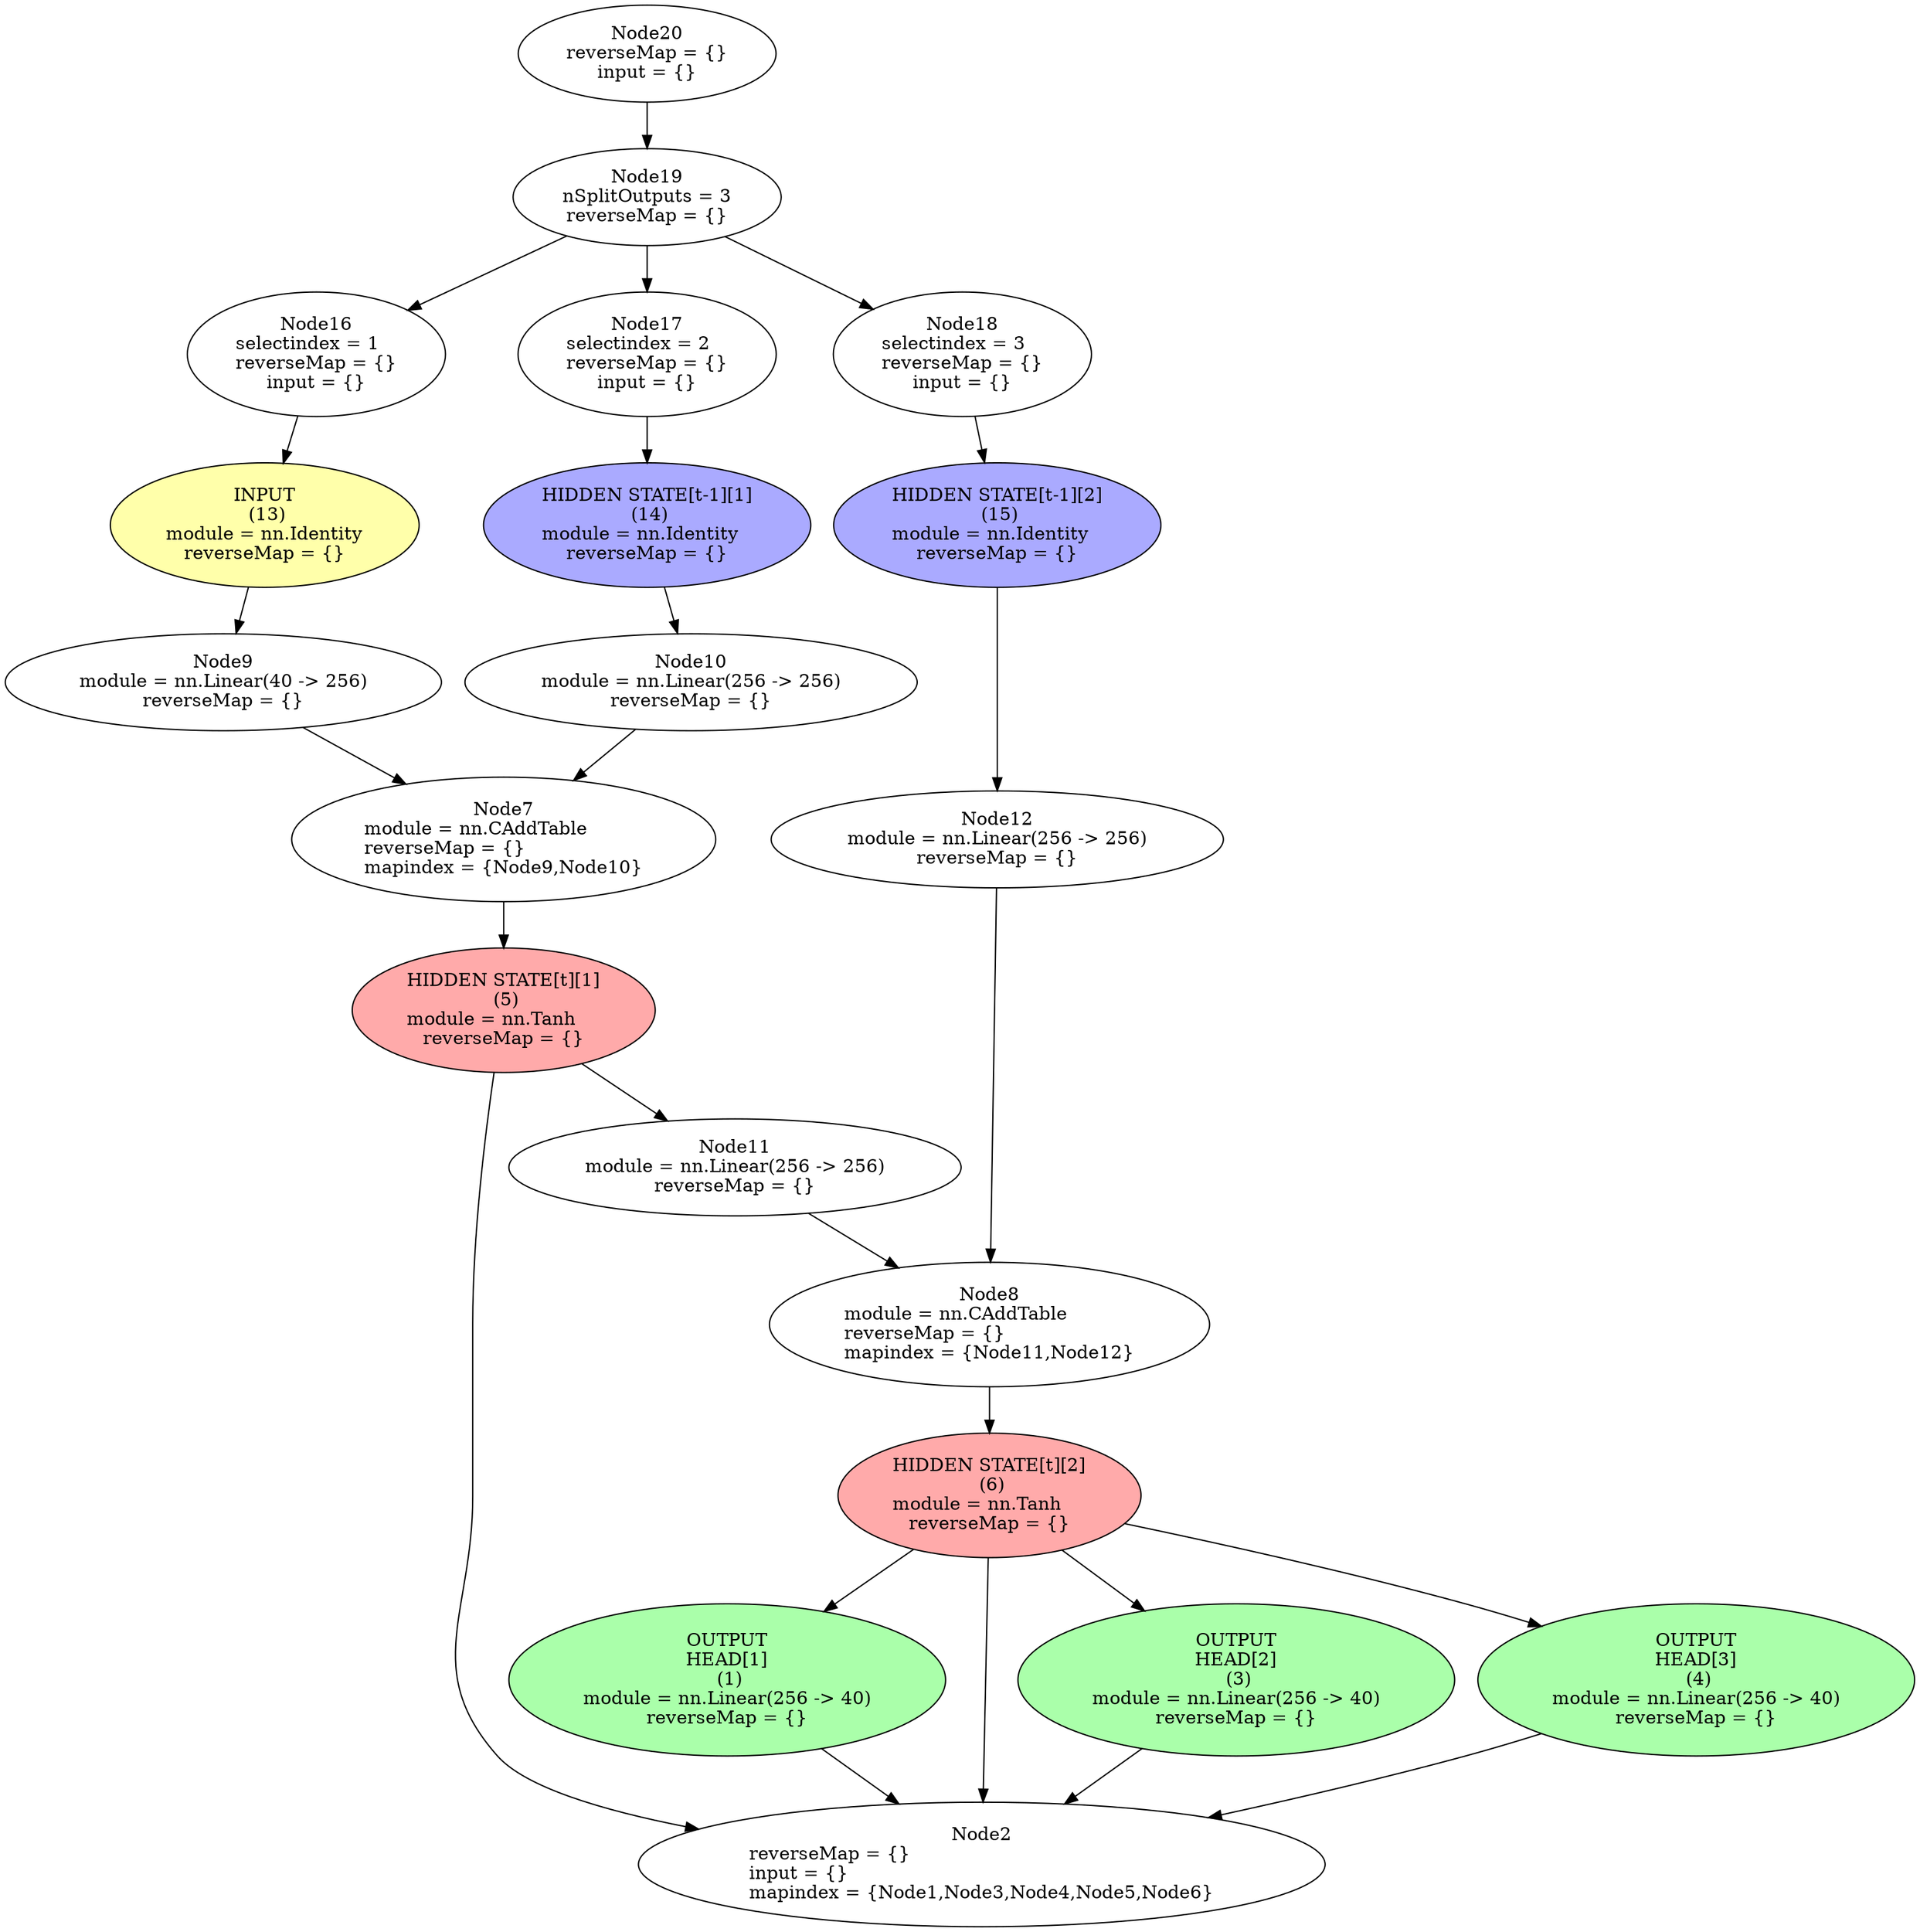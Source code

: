 digraph G {
	graph [bb="0,0,1195.3,1486.4"];
	node [label="\N",
		shape=oval
	];
	n1	 [fillcolor="#aaffaa",
		height=1.6303,
		label="OUTPUT\nHEAD[1]\n (1)\nmodule = nn.Linear(256 -> 40)\lreverseMap = {}",
		pos="452.64,190.86",
		style=filled,
		tooltip="[/home/marcin/torch/install/share/lua/5.3/nngraph/init.lua]:76_",
		width=3.7123];
	n2	 [height=1.3356,
		label="Node2\nreverseMap = {}\linput = {}\lmapindex = {Node1,Node3,Node4,Node5,Node6}",
		pos="614.64,48.083",
		tooltip="[[C]]:-1_",
		width=5.7943];
	n1 -> n2	 [pos="e,562.2,94.652 512.05,138.24 525.91,126.19 540.69,113.35 554.59,101.27"];
	n3	 [fillcolor="#aaffaa",
		height=1.6303,
		label="OUTPUT\nHEAD[2]\n (3)\nmodule = nn.Linear(256 -> 40)\lreverseMap = {}",
		pos="776.64,190.86",
		style=filled,
		tooltip="[/home/marcin/torch/install/share/lua/5.3/nngraph/init.lua]:76_",
		width=3.7123];
	n3 -> n2	 [pos="e,667.08,94.652 717.24,138.24 703.37,126.19 688.6,113.35 674.7,101.27"];
	n4	 [fillcolor="#aaffaa",
		height=1.6303,
		label="OUTPUT\nHEAD[3]\n (4)\nmodule = nn.Linear(256 -> 40)\lreverseMap = {}",
		pos="1061.6,190.86",
		style=filled,
		tooltip="[/home/marcin/torch/install/share/lua/5.3/nngraph/init.lua]:76_",
		width=3.7123];
	n4 -> n2	 [pos="e,755.4,83.65 966.75,149.48 951.13,143.36 935.02,137.36 919.64,132.17 869.93,115.36 814.8,99.521 765.23,86.266"];
	n5	 [fillcolor="#ffaaaa",
		height=1.3356,
		label="HIDDEN STATE[t][1]\n (5)\nmodule = nn.Tanh\lreverseMap = {}",
		pos="314.64,708.92",
		style=filled,
		tooltip="[/home/marcin/torch/install/share/lua/5.3/nngraph/init.lua]:76_",
		width=2.8088];
	n5 -> n2	 [pos="e,447.91,77.077 307.18,660.93 300.14,612.43 290.64,534.53 290.64,466.8 290.64,466.8 290.64,466.8 290.64,332.63 290.64,243.14 252.01,\
200.63 309.64,132.17 327.89,110.49 381.06,92.776 437.99,79.362"];
	n11	 [height=1.041,
		label="Node11\nmodule = nn.Linear(256 -> 256)\lreverseMap = {}",
		pos="457.64,587.36",
		tooltip="[/home/marcin/torch/install/share/lua/5.3/nngraph/init.lua]:76_",
		width=3.8498];
	n5 -> n11	 [pos="e,415.95,623.21 363.86,666.77 378.17,654.8 393.81,641.73 408.14,629.74"];
	n6	 [fillcolor="#ffaaaa",
		height=1.3356,
		label="HIDDEN STATE[t][2]\n (6)\nmodule = nn.Tanh\lreverseMap = {}",
		pos="619.64,333.63",
		style=filled,
		tooltip="[/home/marcin/torch/install/share/lua/5.3/nngraph/init.lua]:76_",
		width=2.8088];
	n6 -> n1	 [pos="e,513.64,243.27 570.44,291.15 555.14,278.26 537.99,263.8 521.61,249.99"];
	n6 -> n2	 [pos="e,615.48,96.336 618.81,285.49 617.95,236.33 616.59,159.23 615.66,106.53"];
	n6 -> n3	 [pos="e,718.73,243.78 666.32,290.77 680.33,278.21 695.97,264.19 710.96,250.75"];
	n6 -> n4	 [pos="e,966.74,232.18 708.74,310.84 768.86,295.44 849.68,273.36 919.64,249.55 931.89,245.38 944.6,240.71 957.17,235.89"];
	n7	 [height=1.3356,
		label="Node7\nmodule = nn.CAddTable\lreverseMap = {}\lmapindex = {Node9,Node10}",
		pos="314.64,841.08",
		tooltip="[/home/marcin/torch/install/share/lua/5.3/nngraph/init.lua]:69_",
		width=3.5748];
	n7 -> n5	 [pos="e,314.64,757.02 314.64,792.72 314.64,784.45 314.64,775.77 314.64,767.27"];
	n8	 [height=1.3356,
		label="Node8\nmodule = nn.CAddTable\lreverseMap = {}\lmapindex = {Node11,Node12}",
		pos="619.64,465.8",
		tooltip="[/home/marcin/torch/install/share/lua/5.3/nngraph/init.lua]:69_",
		width=3.7123];
	n8 -> n6	 [pos="e,619.64,381.74 619.64,417.43 619.64,409.17 619.64,400.48 619.64,391.98"];
	n9	 [height=1.041,
		label="Node9\nmodule = nn.Linear(40 -> 256)\lreverseMap = {}",
		pos="133.64,962.64",
		tooltip="[/home/marcin/torch/install/share/lua/5.3/nngraph/init.lua]:76_",
		width=3.7123];
	n9 -> n7	 [pos="e,252.19,883.33 185.03,927.7 203.23,915.67 224.06,901.92 243.61,889"];
	n10	 [height=1.041,
		label="Node10\nmodule = nn.Linear(256 -> 256)\lreverseMap = {}",
		pos="423.64,962.64",
		tooltip="[/home/marcin/torch/install/share/lua/5.3/nngraph/init.lua]:76_",
		width=3.8498];
	n10 -> n7	 [pos="e,355.64,887.05 391.23,926.09 382.25,916.23 372.29,905.32 362.62,894.7"];
	n11 -> n8	 [pos="e,561.96,509.37 504.5,551.77 519.78,540.5 537.04,527.76 553.46,515.64"];
	n12	 [height=1.041,
		label="Node12\nmodule = nn.Linear(256 -> 256)\lreverseMap = {}",
		pos="624.64,841.08",
		tooltip="[/home/marcin/torch/install/share/lua/5.3/nngraph/init.lua]:76_",
		width=3.8498];
	n12 -> n8	 [pos="e,620.28,514.07 624.15,803.27 623.28,738.05 621.45,601.79 620.41,524.16"];
	n13	 [fillcolor="#ffffaa",
		height=1.3356,
		label="INPUT\n (13)\nmodule = nn.Identity\lreverseMap = {}",
		pos="167.64,1084.2",
		style=filled,
		tooltip="[./RNN.lua]:8_",
		width=2.6124];
	n13 -> n9	 [pos="e,144,1000.1 154.3,1036.3 151.82,1027.5 149.22,1018.4 146.74,1009.7"];
	n14	 [fillcolor="#aaaaff",
		height=1.3356,
		label="HIDDEN STATE[t-1][1]\n (14)\nmodule = nn.Identity\lreverseMap = {}",
		pos="388.64,1084.2",
		style=filled,
		tooltip="[./RNN.lua]:10_",
		width=3.0248];
	n14 -> n10	 [pos="e,412.98,1000.1 402.38,1036.3 404.94,1027.5 407.61,1018.4 410.16,1009.7"];
	n15	 [fillcolor="#aaaaff",
		height=1.3356,
		label="HIDDEN STATE[t-1][2]\n (15)\nmodule = nn.Identity\lreverseMap = {}",
		pos="624.64,1084.2",
		style=filled,
		tooltip="[./RNN.lua]:10_",
		width=3.0248];
	n15 -> n12	 [pos="e,624.64,878.7 624.64,1035.9 624.64,993.28 624.64,931.11 624.64,888.75"];
	n16	 [height=1.3356,
		label="Node16\nselectindex = 1\lreverseMap = {}\linput = {}",
		pos="190.64,1216.4",
		tooltip="[[C]]:-1_-1",
		width=2.1606];
	n16 -> n13	 [pos="e,175.93,1132.1 182.34,1168.4 180.84,1159.9 179.26,1151 177.72,1142.2"];
	n17	 [height=1.3356,
		label="Node17\nselectindex = 2\lreverseMap = {}\linput = {}",
		pos="388.64,1216.4",
		tooltip="[[C]]:-1_-2",
		width=2.1606];
	n17 -> n14	 [pos="e,388.64,1132.3 388.64,1168 388.64,1159.7 388.64,1151.1 388.64,1142.6"];
	n18	 [height=1.3356,
		label="Node18\nselectindex = 3\lreverseMap = {}\linput = {}",
		pos="593.64,1216.4",
		tooltip="[[C]]:-1_-3",
		width=2.1606];
	n18 -> n15	 [pos="e,613.41,1132.4 604.75,1168.7 606.79,1160.2 608.95,1151.1 611.06,1142.3"];
	n19	 [height=1.041,
		label="Node19\nnSplitOutputs = 3\lreverseMap = {}",
		pos="388.64,1337.9",
		tooltip="[[C]]:-1_ split at [...e/marcin/torch/install/share/lua/5.3/nngraph/gmodule.lua]:96-mnode",
		width=2.2392];
	n19 -> n16	 [pos="e,245.7,1250.6 340.46,1307.8 314.64,1292.2 282.49,1272.8 254.6,1256"];
	n19 -> n17	 [pos="e,388.64,1264.7 388.64,1300.4 388.64,1292.3 388.64,1283.5 388.64,1274.8"];
	n19 -> n18	 [pos="e,537.84,1249.9 438.01,1308.1 465.28,1292.2 499.49,1272.3 528.88,1255.1"];
	n20	 [height=1.041,
		label="Node20\nreverseMap = {}\linput = {}",
		pos="388.64,1448.9",
		tooltip="[[C]]:-1_",
		width=2.1606];
	n20 -> n19	 [pos="e,388.64,1375.6 388.64,1411.3 388.64,1403.1 388.64,1394.3 388.64,1385.8"];
}
